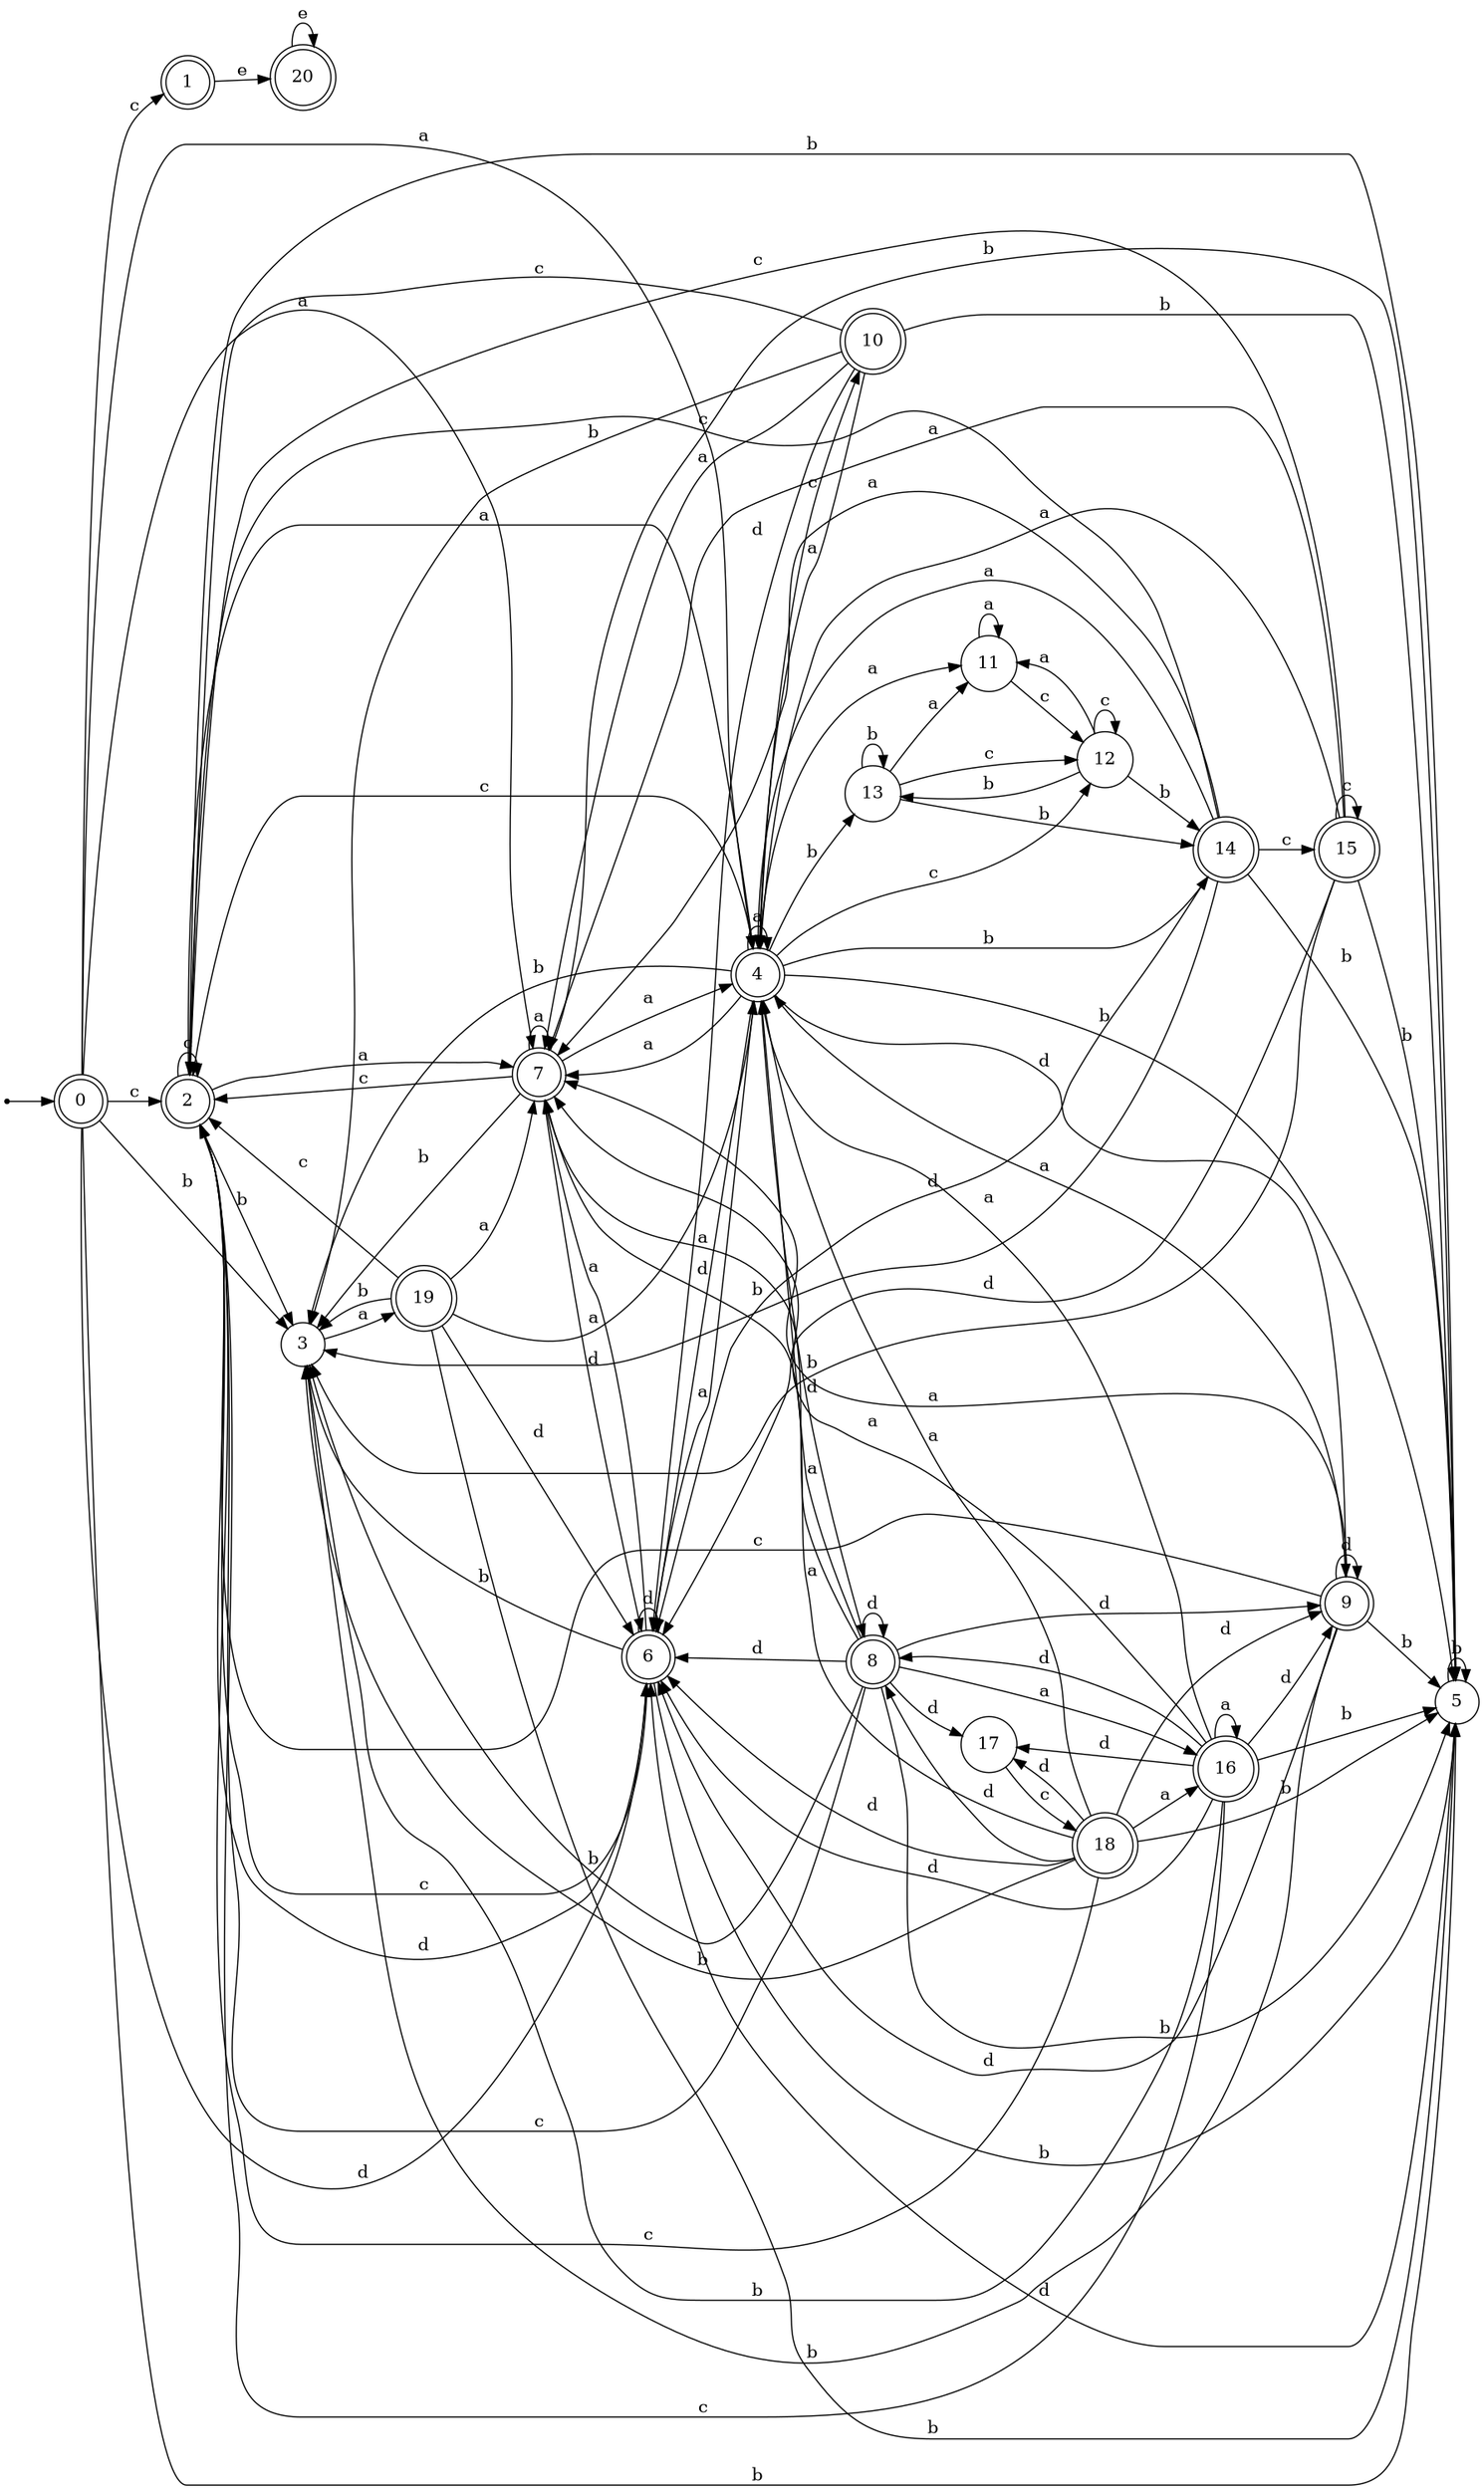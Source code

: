 digraph finite_state_machine {
rankdir=LR;
size="20,20";
node [shape = point]; "dummy0"
node [shape = doublecircle]; "0";"dummy0" -> "0";
node [shape = doublecircle]; "1";node [shape = doublecircle]; "2";node [shape = circle]; "3";
node [shape = doublecircle]; "4";node [shape = circle]; "5";
node [shape = doublecircle]; "6";node [shape = doublecircle]; "7";node [shape = doublecircle]; "8";node [shape = doublecircle]; "9";node [shape = doublecircle]; "10";node [shape = circle]; "11";
node [shape = circle]; "12";
node [shape = circle]; "13";
node [shape = doublecircle]; "14";node [shape = doublecircle]; "15";node [shape = doublecircle]; "16";node [shape = circle]; "17";
node [shape = doublecircle]; "18";node [shape = doublecircle]; "19";node [shape = doublecircle]; "20";"0" -> "1" [label = "c"];
 "0" -> "2" [label = "c"];
 "0" -> "3" [label = "b"];
 "0" -> "5" [label = "b"];
 "0" -> "4" [label = "a"];
 "0" -> "7" [label = "a"];
 "0" -> "6" [label = "d"];
 "7" -> "4" [label = "a"];
 "7" -> "7" [label = "a"];
 "7" -> "2" [label = "c"];
 "7" -> "3" [label = "b"];
 "7" -> "5" [label = "b"];
 "7" -> "6" [label = "d"];
 "6" -> "6" [label = "d"];
 "6" -> "3" [label = "b"];
 "6" -> "5" [label = "b"];
 "6" -> "2" [label = "c"];
 "6" -> "4" [label = "a"];
 "6" -> "7" [label = "a"];
 "5" -> "5" [label = "b"];
 "5" -> "6" [label = "d"];
 "4" -> "11" [label = "a"];
 "4" -> "4" [label = "a"];
 "4" -> "7" [label = "a"];
 "4" -> "8" [label = "d"];
 "4" -> "9" [label = "d"];
 "4" -> "6" [label = "d"];
 "4" -> "10" [label = "c"];
 "4" -> "2" [label = "c"];
 "4" -> "12" [label = "c"];
 "4" -> "5" [label = "b"];
 "4" -> "3" [label = "b"];
 "4" -> "13" [label = "b"];
 "4" -> "14" [label = "b"];
 "14" -> "2" [label = "c"];
 "14" -> "15" [label = "c"];
 "14" -> "4" [label = "a"];
 "14" -> "7" [label = "a"];
 "14" -> "3" [label = "b"];
 "14" -> "5" [label = "b"];
 "14" -> "6" [label = "d"];
 "15" -> "2" [label = "c"];
 "15" -> "15" [label = "c"];
 "15" -> "4" [label = "a"];
 "15" -> "7" [label = "a"];
 "15" -> "3" [label = "b"];
 "15" -> "5" [label = "b"];
 "15" -> "6" [label = "d"];
 "13" -> "13" [label = "b"];
 "13" -> "14" [label = "b"];
 "13" -> "11" [label = "a"];
 "13" -> "12" [label = "c"];
 "12" -> "12" [label = "c"];
 "12" -> "11" [label = "a"];
 "12" -> "13" [label = "b"];
 "12" -> "14" [label = "b"];
 "11" -> "11" [label = "a"];
 "11" -> "12" [label = "c"];
 "10" -> "4" [label = "a"];
 "10" -> "7" [label = "a"];
 "10" -> "2" [label = "c"];
 "10" -> "3" [label = "b"];
 "10" -> "5" [label = "b"];
 "10" -> "6" [label = "d"];
 "9" -> "9" [label = "d"];
 "9" -> "6" [label = "d"];
 "9" -> "4" [label = "a"];
 "9" -> "7" [label = "a"];
 "9" -> "2" [label = "c"];
 "9" -> "3" [label = "b"];
 "9" -> "5" [label = "b"];
 "8" -> "8" [label = "d"];
 "8" -> "17" [label = "d"];
 "8" -> "9" [label = "d"];
 "8" -> "6" [label = "d"];
 "8" -> "16" [label = "a"];
 "8" -> "4" [label = "a"];
 "8" -> "7" [label = "a"];
 "8" -> "2" [label = "c"];
 "8" -> "3" [label = "b"];
 "8" -> "5" [label = "b"];
 "17" -> "18" [label = "c"];
 "18" -> "8" [label = "d"];
 "18" -> "17" [label = "d"];
 "18" -> "9" [label = "d"];
 "18" -> "6" [label = "d"];
 "18" -> "16" [label = "a"];
 "18" -> "4" [label = "a"];
 "18" -> "7" [label = "a"];
 "18" -> "2" [label = "c"];
 "18" -> "3" [label = "b"];
 "18" -> "5" [label = "b"];
 "16" -> "16" [label = "a"];
 "16" -> "4" [label = "a"];
 "16" -> "7" [label = "a"];
 "16" -> "8" [label = "d"];
 "16" -> "17" [label = "d"];
 "16" -> "9" [label = "d"];
 "16" -> "6" [label = "d"];
 "16" -> "2" [label = "c"];
 "16" -> "3" [label = "b"];
 "16" -> "5" [label = "b"];
 "3" -> "19" [label = "a"];
 "19" -> "3" [label = "b"];
 "19" -> "5" [label = "b"];
 "19" -> "2" [label = "c"];
 "19" -> "4" [label = "a"];
 "19" -> "7" [label = "a"];
 "19" -> "6" [label = "d"];
 "2" -> "2" [label = "c"];
 "2" -> "3" [label = "b"];
 "2" -> "5" [label = "b"];
 "2" -> "4" [label = "a"];
 "2" -> "7" [label = "a"];
 "2" -> "6" [label = "d"];
 "1" -> "20" [label = "e"];
 "20" -> "20" [label = "e"];
 }
